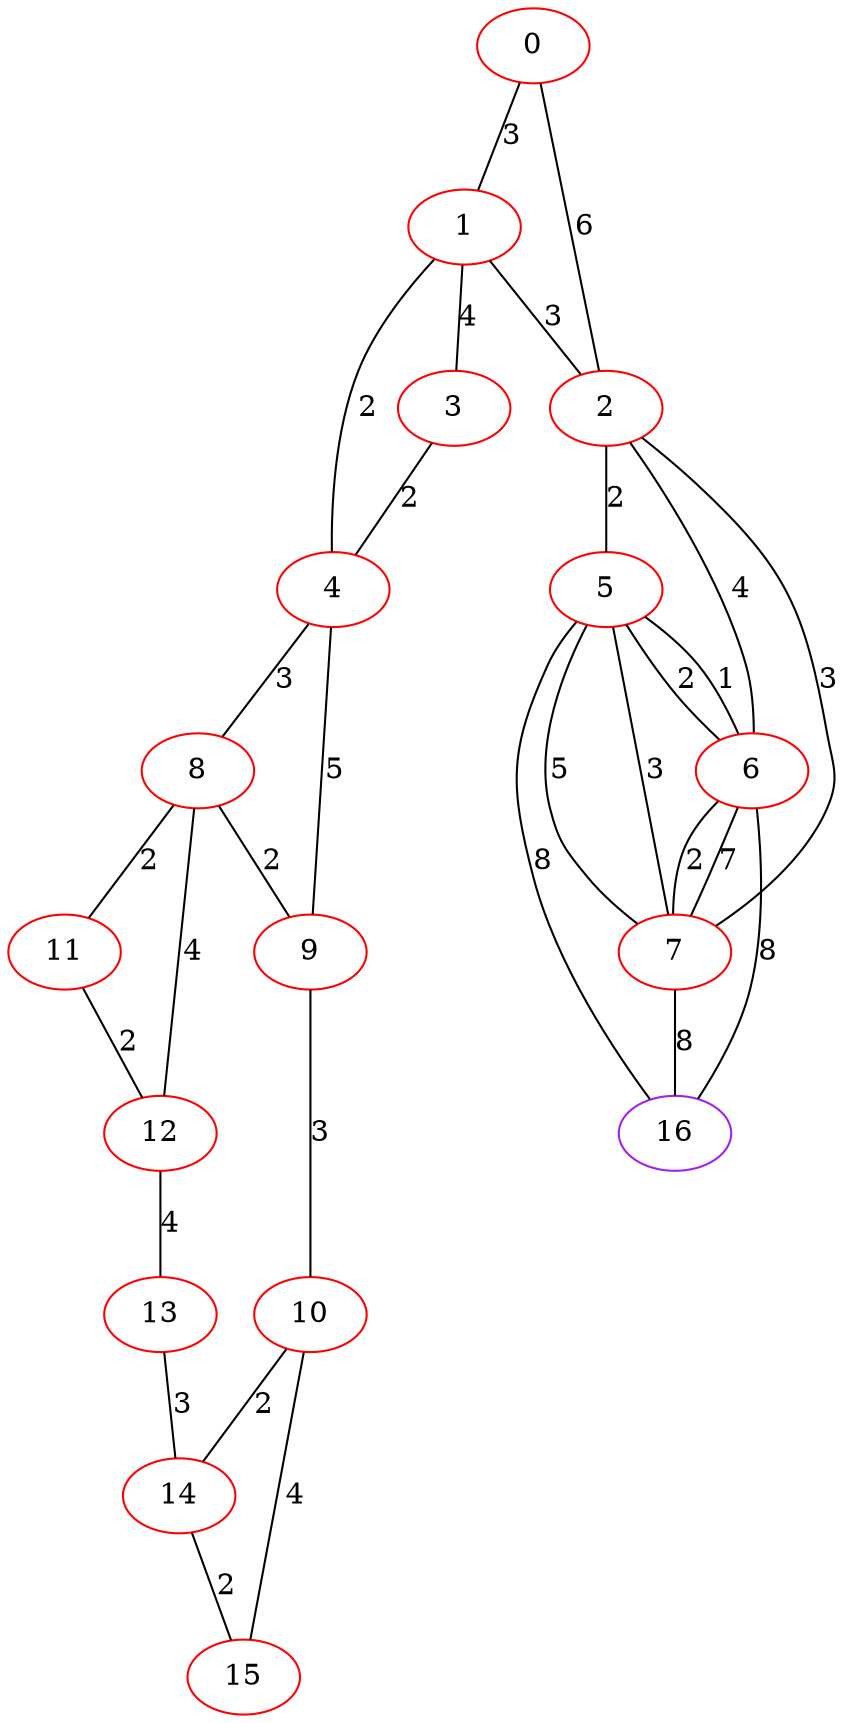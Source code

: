 graph "" {
0 [color=red, weight=1];
1 [color=red, weight=1];
2 [color=red, weight=1];
3 [color=red, weight=1];
4 [color=red, weight=1];
5 [color=red, weight=1];
6 [color=red, weight=1];
7 [color=red, weight=1];
8 [color=red, weight=1];
9 [color=red, weight=1];
10 [color=red, weight=1];
11 [color=red, weight=1];
12 [color=red, weight=1];
13 [color=red, weight=1];
14 [color=red, weight=1];
15 [color=red, weight=1];
16 [color=purple, weight=4];
0 -- 1  [key=0, label=3];
0 -- 2  [key=0, label=6];
1 -- 2  [key=0, label=3];
1 -- 3  [key=0, label=4];
1 -- 4  [key=0, label=2];
2 -- 5  [key=0, label=2];
2 -- 6  [key=0, label=4];
2 -- 7  [key=0, label=3];
3 -- 4  [key=0, label=2];
4 -- 8  [key=0, label=3];
4 -- 9  [key=0, label=5];
5 -- 16  [key=0, label=8];
5 -- 6  [key=0, label=2];
5 -- 6  [key=1, label=1];
5 -- 7  [key=0, label=5];
5 -- 7  [key=1, label=3];
6 -- 16  [key=0, label=8];
6 -- 7  [key=0, label=7];
6 -- 7  [key=1, label=2];
7 -- 16  [key=0, label=8];
8 -- 11  [key=0, label=2];
8 -- 12  [key=0, label=4];
8 -- 9  [key=0, label=2];
9 -- 10  [key=0, label=3];
10 -- 14  [key=0, label=2];
10 -- 15  [key=0, label=4];
11 -- 12  [key=0, label=2];
12 -- 13  [key=0, label=4];
13 -- 14  [key=0, label=3];
14 -- 15  [key=0, label=2];
}
